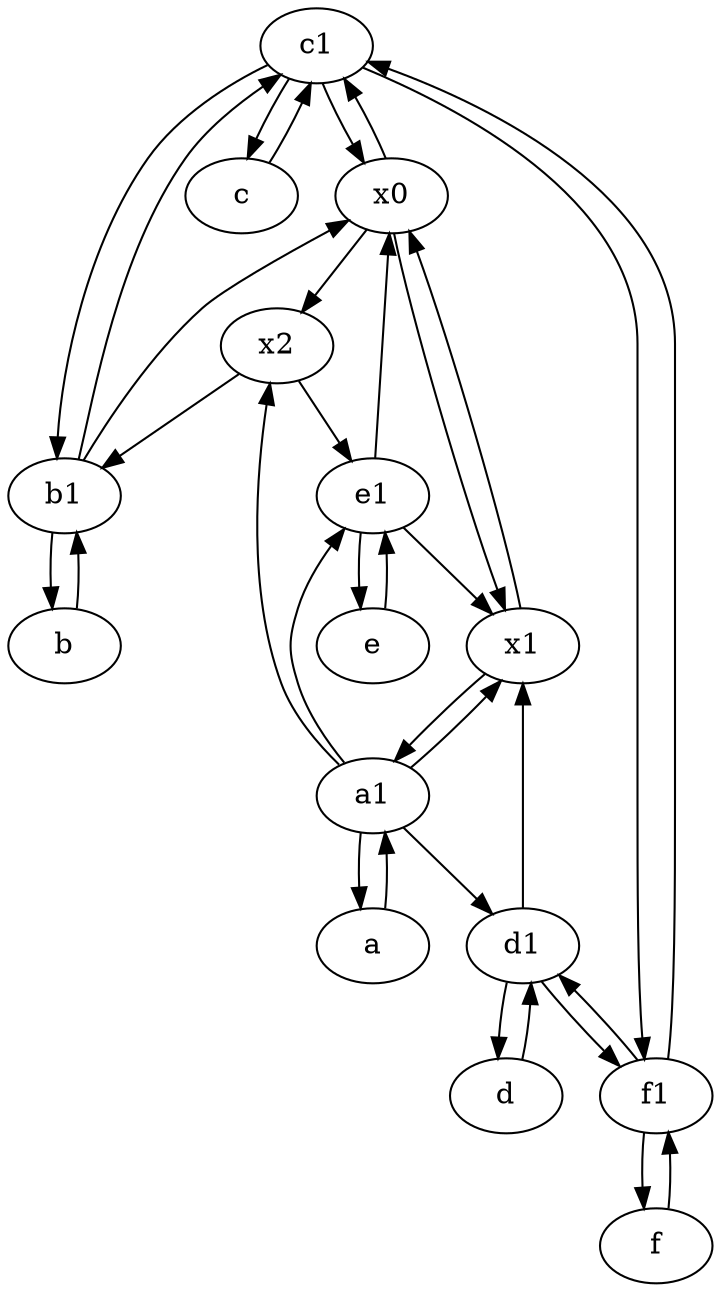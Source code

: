digraph  {
	c1 [pos="30,15!"];
	b [pos="50,20!"];
	x1;
	e [pos="30,50!"];
	x2;
	x0;
	d [pos="20,30!"];
	a [pos="40,10!"];
	a1 [pos="40,15!"];
	c [pos="20,10!"];
	e1 [pos="25,45!"];
	f [pos="15,45!"];
	d1 [pos="25,30!"];
	f1;
	b1 [pos="45,20!"];
	x1 -> x0;
	d1 -> d;
	a1 -> e1;
	d -> d1;
	e -> e1;
	a -> a1;
	e1 -> e;
	a1 -> d1;
	e1 -> x0;
	a1 -> x2;
	f1 -> f;
	e1 -> x1;
	d1 -> x1;
	c1 -> c;
	d1 -> f1;
	b1 -> c1;
	b1 -> x0;
	a1 -> x1;
	c1 -> f1;
	c -> c1;
	f -> f1;
	x0 -> c1;
	x1 -> a1;
	x0 -> x1;
	c1 -> b1;
	x0 -> x2;
	f1 -> d1;
	x2 -> b1;
	f1 -> c1;
	b1 -> b;
	b -> b1;
	c1 -> x0;
	x2 -> e1;
	a1 -> a;

	}